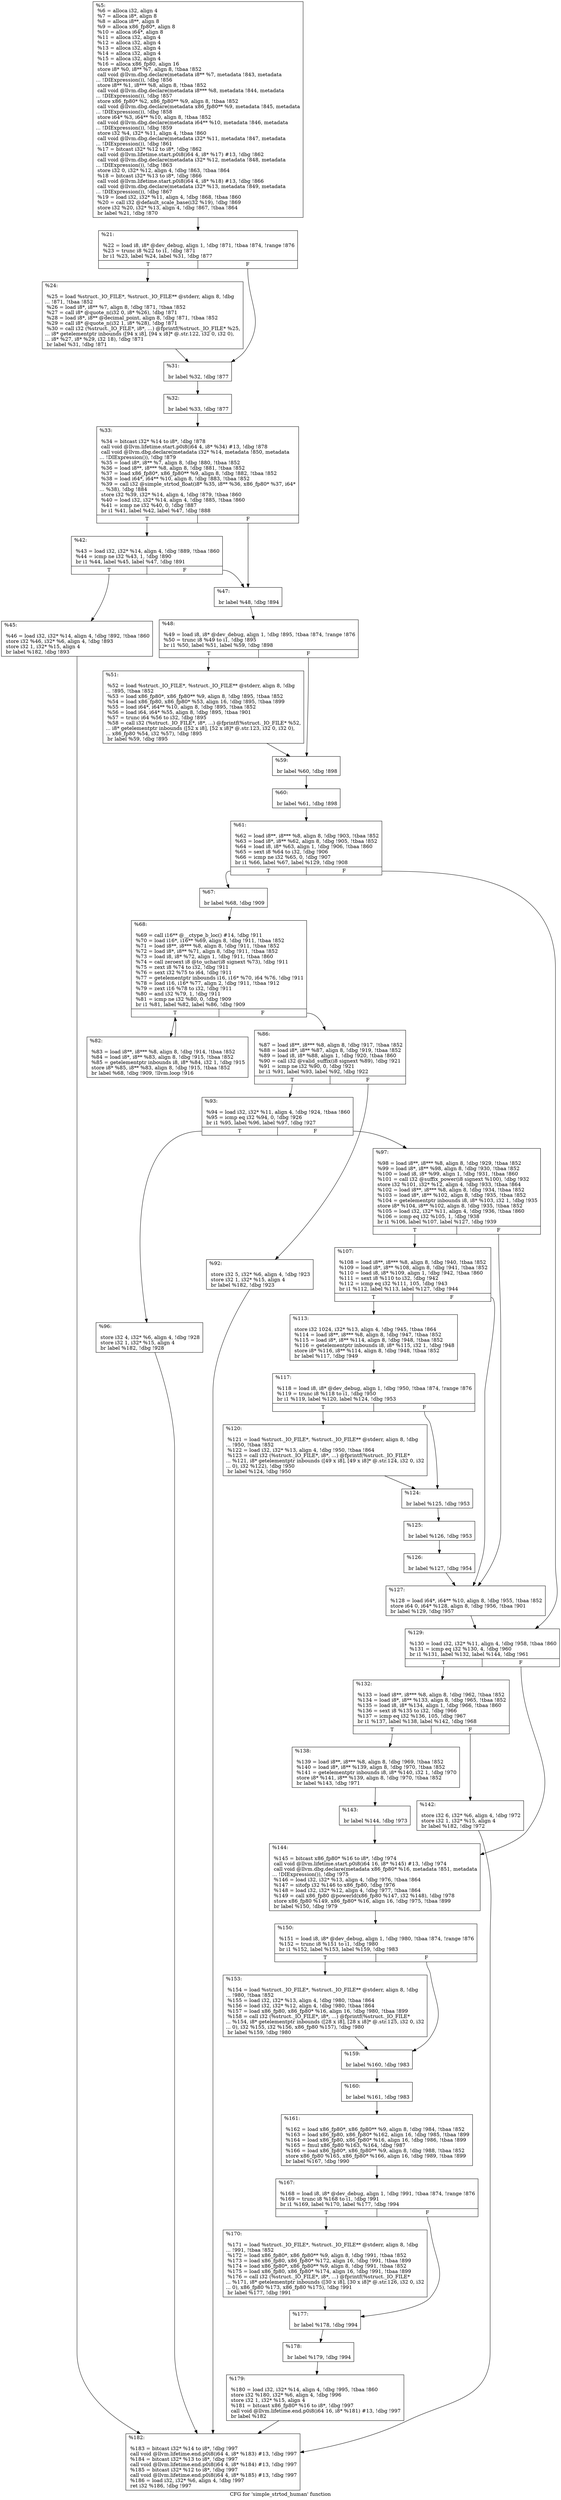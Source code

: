 digraph "CFG for 'simple_strtod_human' function" {
	label="CFG for 'simple_strtod_human' function";

	Node0xac6750 [shape=record,label="{%5:\l  %6 = alloca i32, align 4\l  %7 = alloca i8*, align 8\l  %8 = alloca i8**, align 8\l  %9 = alloca x86_fp80*, align 8\l  %10 = alloca i64*, align 8\l  %11 = alloca i32, align 4\l  %12 = alloca i32, align 4\l  %13 = alloca i32, align 4\l  %14 = alloca i32, align 4\l  %15 = alloca i32, align 4\l  %16 = alloca x86_fp80, align 16\l  store i8* %0, i8** %7, align 8, !tbaa !852\l  call void @llvm.dbg.declare(metadata i8** %7, metadata !843, metadata\l... !DIExpression()), !dbg !856\l  store i8** %1, i8*** %8, align 8, !tbaa !852\l  call void @llvm.dbg.declare(metadata i8*** %8, metadata !844, metadata\l... !DIExpression()), !dbg !857\l  store x86_fp80* %2, x86_fp80** %9, align 8, !tbaa !852\l  call void @llvm.dbg.declare(metadata x86_fp80** %9, metadata !845, metadata\l... !DIExpression()), !dbg !858\l  store i64* %3, i64** %10, align 8, !tbaa !852\l  call void @llvm.dbg.declare(metadata i64** %10, metadata !846, metadata\l... !DIExpression()), !dbg !859\l  store i32 %4, i32* %11, align 4, !tbaa !860\l  call void @llvm.dbg.declare(metadata i32* %11, metadata !847, metadata\l... !DIExpression()), !dbg !861\l  %17 = bitcast i32* %12 to i8*, !dbg !862\l  call void @llvm.lifetime.start.p0i8(i64 4, i8* %17) #13, !dbg !862\l  call void @llvm.dbg.declare(metadata i32* %12, metadata !848, metadata\l... !DIExpression()), !dbg !863\l  store i32 0, i32* %12, align 4, !dbg !863, !tbaa !864\l  %18 = bitcast i32* %13 to i8*, !dbg !866\l  call void @llvm.lifetime.start.p0i8(i64 4, i8* %18) #13, !dbg !866\l  call void @llvm.dbg.declare(metadata i32* %13, metadata !849, metadata\l... !DIExpression()), !dbg !867\l  %19 = load i32, i32* %11, align 4, !dbg !868, !tbaa !860\l  %20 = call i32 @default_scale_base(i32 %19), !dbg !869\l  store i32 %20, i32* %13, align 4, !dbg !867, !tbaa !864\l  br label %21, !dbg !870\l}"];
	Node0xac6750 -> Node0xac9aa0;
	Node0xac9aa0 [shape=record,label="{%21:\l\l  %22 = load i8, i8* @dev_debug, align 1, !dbg !871, !tbaa !874, !range !876\l  %23 = trunc i8 %22 to i1, !dbg !871\l  br i1 %23, label %24, label %31, !dbg !877\l|{<s0>T|<s1>F}}"];
	Node0xac9aa0:s0 -> Node0xac9af0;
	Node0xac9aa0:s1 -> Node0xac9b40;
	Node0xac9af0 [shape=record,label="{%24:\l\l  %25 = load %struct._IO_FILE*, %struct._IO_FILE** @stderr, align 8, !dbg\l... !871, !tbaa !852\l  %26 = load i8*, i8** %7, align 8, !dbg !871, !tbaa !852\l  %27 = call i8* @quote_n(i32 0, i8* %26), !dbg !871\l  %28 = load i8*, i8** @decimal_point, align 8, !dbg !871, !tbaa !852\l  %29 = call i8* @quote_n(i32 1, i8* %28), !dbg !871\l  %30 = call i32 (%struct._IO_FILE*, i8*, ...) @fprintf(%struct._IO_FILE* %25,\l... i8* getelementptr inbounds ([94 x i8], [94 x i8]* @.str.122, i32 0, i32 0),\l... i8* %27, i8* %29, i32 18), !dbg !871\l  br label %31, !dbg !871\l}"];
	Node0xac9af0 -> Node0xac9b40;
	Node0xac9b40 [shape=record,label="{%31:\l\l  br label %32, !dbg !877\l}"];
	Node0xac9b40 -> Node0xac9b90;
	Node0xac9b90 [shape=record,label="{%32:\l\l  br label %33, !dbg !877\l}"];
	Node0xac9b90 -> Node0xac9be0;
	Node0xac9be0 [shape=record,label="{%33:\l\l  %34 = bitcast i32* %14 to i8*, !dbg !878\l  call void @llvm.lifetime.start.p0i8(i64 4, i8* %34) #13, !dbg !878\l  call void @llvm.dbg.declare(metadata i32* %14, metadata !850, metadata\l... !DIExpression()), !dbg !879\l  %35 = load i8*, i8** %7, align 8, !dbg !880, !tbaa !852\l  %36 = load i8**, i8*** %8, align 8, !dbg !881, !tbaa !852\l  %37 = load x86_fp80*, x86_fp80** %9, align 8, !dbg !882, !tbaa !852\l  %38 = load i64*, i64** %10, align 8, !dbg !883, !tbaa !852\l  %39 = call i32 @simple_strtod_float(i8* %35, i8** %36, x86_fp80* %37, i64*\l... %38), !dbg !884\l  store i32 %39, i32* %14, align 4, !dbg !879, !tbaa !860\l  %40 = load i32, i32* %14, align 4, !dbg !885, !tbaa !860\l  %41 = icmp ne i32 %40, 0, !dbg !887\l  br i1 %41, label %42, label %47, !dbg !888\l|{<s0>T|<s1>F}}"];
	Node0xac9be0:s0 -> Node0xac9c30;
	Node0xac9be0:s1 -> Node0xac9cd0;
	Node0xac9c30 [shape=record,label="{%42:\l\l  %43 = load i32, i32* %14, align 4, !dbg !889, !tbaa !860\l  %44 = icmp ne i32 %43, 1, !dbg !890\l  br i1 %44, label %45, label %47, !dbg !891\l|{<s0>T|<s1>F}}"];
	Node0xac9c30:s0 -> Node0xac9c80;
	Node0xac9c30:s1 -> Node0xac9cd0;
	Node0xac9c80 [shape=record,label="{%45:\l\l  %46 = load i32, i32* %14, align 4, !dbg !892, !tbaa !860\l  store i32 %46, i32* %6, align 4, !dbg !893\l  store i32 1, i32* %15, align 4\l  br label %182, !dbg !893\l}"];
	Node0xac9c80 -> Node0xaca8b0;
	Node0xac9cd0 [shape=record,label="{%47:\l\l  br label %48, !dbg !894\l}"];
	Node0xac9cd0 -> Node0xac9d20;
	Node0xac9d20 [shape=record,label="{%48:\l\l  %49 = load i8, i8* @dev_debug, align 1, !dbg !895, !tbaa !874, !range !876\l  %50 = trunc i8 %49 to i1, !dbg !895\l  br i1 %50, label %51, label %59, !dbg !898\l|{<s0>T|<s1>F}}"];
	Node0xac9d20:s0 -> Node0xac9d70;
	Node0xac9d20:s1 -> Node0xac9dc0;
	Node0xac9d70 [shape=record,label="{%51:\l\l  %52 = load %struct._IO_FILE*, %struct._IO_FILE** @stderr, align 8, !dbg\l... !895, !tbaa !852\l  %53 = load x86_fp80*, x86_fp80** %9, align 8, !dbg !895, !tbaa !852\l  %54 = load x86_fp80, x86_fp80* %53, align 16, !dbg !895, !tbaa !899\l  %55 = load i64*, i64** %10, align 8, !dbg !895, !tbaa !852\l  %56 = load i64, i64* %55, align 8, !dbg !895, !tbaa !901\l  %57 = trunc i64 %56 to i32, !dbg !895\l  %58 = call i32 (%struct._IO_FILE*, i8*, ...) @fprintf(%struct._IO_FILE* %52,\l... i8* getelementptr inbounds ([52 x i8], [52 x i8]* @.str.123, i32 0, i32 0),\l... x86_fp80 %54, i32 %57), !dbg !895\l  br label %59, !dbg !895\l}"];
	Node0xac9d70 -> Node0xac9dc0;
	Node0xac9dc0 [shape=record,label="{%59:\l\l  br label %60, !dbg !898\l}"];
	Node0xac9dc0 -> Node0xac9e10;
	Node0xac9e10 [shape=record,label="{%60:\l\l  br label %61, !dbg !898\l}"];
	Node0xac9e10 -> Node0xac9e60;
	Node0xac9e60 [shape=record,label="{%61:\l\l  %62 = load i8**, i8*** %8, align 8, !dbg !903, !tbaa !852\l  %63 = load i8*, i8** %62, align 8, !dbg !905, !tbaa !852\l  %64 = load i8, i8* %63, align 1, !dbg !906, !tbaa !860\l  %65 = sext i8 %64 to i32, !dbg !906\l  %66 = icmp ne i32 %65, 0, !dbg !907\l  br i1 %66, label %67, label %129, !dbg !908\l|{<s0>T|<s1>F}}"];
	Node0xac9e60:s0 -> Node0xac9eb0;
	Node0xac9e60:s1 -> Node0xaca3b0;
	Node0xac9eb0 [shape=record,label="{%67:\l\l  br label %68, !dbg !909\l}"];
	Node0xac9eb0 -> Node0xac9f00;
	Node0xac9f00 [shape=record,label="{%68:\l\l  %69 = call i16** @__ctype_b_loc() #14, !dbg !911\l  %70 = load i16*, i16** %69, align 8, !dbg !911, !tbaa !852\l  %71 = load i8**, i8*** %8, align 8, !dbg !911, !tbaa !852\l  %72 = load i8*, i8** %71, align 8, !dbg !911, !tbaa !852\l  %73 = load i8, i8* %72, align 1, !dbg !911, !tbaa !860\l  %74 = call zeroext i8 @to_uchar(i8 signext %73), !dbg !911\l  %75 = zext i8 %74 to i32, !dbg !911\l  %76 = sext i32 %75 to i64, !dbg !911\l  %77 = getelementptr inbounds i16, i16* %70, i64 %76, !dbg !911\l  %78 = load i16, i16* %77, align 2, !dbg !911, !tbaa !912\l  %79 = zext i16 %78 to i32, !dbg !911\l  %80 = and i32 %79, 1, !dbg !911\l  %81 = icmp ne i32 %80, 0, !dbg !909\l  br i1 %81, label %82, label %86, !dbg !909\l|{<s0>T|<s1>F}}"];
	Node0xac9f00:s0 -> Node0xac9f50;
	Node0xac9f00:s1 -> Node0xac9fa0;
	Node0xac9f50 [shape=record,label="{%82:\l\l  %83 = load i8**, i8*** %8, align 8, !dbg !914, !tbaa !852\l  %84 = load i8*, i8** %83, align 8, !dbg !915, !tbaa !852\l  %85 = getelementptr inbounds i8, i8* %84, i32 1, !dbg !915\l  store i8* %85, i8** %83, align 8, !dbg !915, !tbaa !852\l  br label %68, !dbg !909, !llvm.loop !916\l}"];
	Node0xac9f50 -> Node0xac9f00;
	Node0xac9fa0 [shape=record,label="{%86:\l\l  %87 = load i8**, i8*** %8, align 8, !dbg !917, !tbaa !852\l  %88 = load i8*, i8** %87, align 8, !dbg !919, !tbaa !852\l  %89 = load i8, i8* %88, align 1, !dbg !920, !tbaa !860\l  %90 = call i32 @valid_suffix(i8 signext %89), !dbg !921\l  %91 = icmp ne i32 %90, 0, !dbg !921\l  br i1 %91, label %93, label %92, !dbg !922\l|{<s0>T|<s1>F}}"];
	Node0xac9fa0:s0 -> Node0xaca040;
	Node0xac9fa0:s1 -> Node0xac9ff0;
	Node0xac9ff0 [shape=record,label="{%92:\l\l  store i32 5, i32* %6, align 4, !dbg !923\l  store i32 1, i32* %15, align 4\l  br label %182, !dbg !923\l}"];
	Node0xac9ff0 -> Node0xaca8b0;
	Node0xaca040 [shape=record,label="{%93:\l\l  %94 = load i32, i32* %11, align 4, !dbg !924, !tbaa !860\l  %95 = icmp eq i32 %94, 0, !dbg !926\l  br i1 %95, label %96, label %97, !dbg !927\l|{<s0>T|<s1>F}}"];
	Node0xaca040:s0 -> Node0xaca090;
	Node0xaca040:s1 -> Node0xaca0e0;
	Node0xaca090 [shape=record,label="{%96:\l\l  store i32 4, i32* %6, align 4, !dbg !928\l  store i32 1, i32* %15, align 4\l  br label %182, !dbg !928\l}"];
	Node0xaca090 -> Node0xaca8b0;
	Node0xaca0e0 [shape=record,label="{%97:\l\l  %98 = load i8**, i8*** %8, align 8, !dbg !929, !tbaa !852\l  %99 = load i8*, i8** %98, align 8, !dbg !930, !tbaa !852\l  %100 = load i8, i8* %99, align 1, !dbg !931, !tbaa !860\l  %101 = call i32 @suffix_power(i8 signext %100), !dbg !932\l  store i32 %101, i32* %12, align 4, !dbg !933, !tbaa !864\l  %102 = load i8**, i8*** %8, align 8, !dbg !934, !tbaa !852\l  %103 = load i8*, i8** %102, align 8, !dbg !935, !tbaa !852\l  %104 = getelementptr inbounds i8, i8* %103, i32 1, !dbg !935\l  store i8* %104, i8** %102, align 8, !dbg !935, !tbaa !852\l  %105 = load i32, i32* %11, align 4, !dbg !936, !tbaa !860\l  %106 = icmp eq i32 %105, 1, !dbg !938\l  br i1 %106, label %107, label %127, !dbg !939\l|{<s0>T|<s1>F}}"];
	Node0xaca0e0:s0 -> Node0xaca130;
	Node0xaca0e0:s1 -> Node0xaca360;
	Node0xaca130 [shape=record,label="{%107:\l\l  %108 = load i8**, i8*** %8, align 8, !dbg !940, !tbaa !852\l  %109 = load i8*, i8** %108, align 8, !dbg !941, !tbaa !852\l  %110 = load i8, i8* %109, align 1, !dbg !942, !tbaa !860\l  %111 = sext i8 %110 to i32, !dbg !942\l  %112 = icmp eq i32 %111, 105, !dbg !943\l  br i1 %112, label %113, label %127, !dbg !944\l|{<s0>T|<s1>F}}"];
	Node0xaca130:s0 -> Node0xaca180;
	Node0xaca130:s1 -> Node0xaca360;
	Node0xaca180 [shape=record,label="{%113:\l\l  store i32 1024, i32* %13, align 4, !dbg !945, !tbaa !864\l  %114 = load i8**, i8*** %8, align 8, !dbg !947, !tbaa !852\l  %115 = load i8*, i8** %114, align 8, !dbg !948, !tbaa !852\l  %116 = getelementptr inbounds i8, i8* %115, i32 1, !dbg !948\l  store i8* %116, i8** %114, align 8, !dbg !948, !tbaa !852\l  br label %117, !dbg !949\l}"];
	Node0xaca180 -> Node0xaca1d0;
	Node0xaca1d0 [shape=record,label="{%117:\l\l  %118 = load i8, i8* @dev_debug, align 1, !dbg !950, !tbaa !874, !range !876\l  %119 = trunc i8 %118 to i1, !dbg !950\l  br i1 %119, label %120, label %124, !dbg !953\l|{<s0>T|<s1>F}}"];
	Node0xaca1d0:s0 -> Node0xaca220;
	Node0xaca1d0:s1 -> Node0xaca270;
	Node0xaca220 [shape=record,label="{%120:\l\l  %121 = load %struct._IO_FILE*, %struct._IO_FILE** @stderr, align 8, !dbg\l... !950, !tbaa !852\l  %122 = load i32, i32* %13, align 4, !dbg !950, !tbaa !864\l  %123 = call i32 (%struct._IO_FILE*, i8*, ...) @fprintf(%struct._IO_FILE*\l... %121, i8* getelementptr inbounds ([49 x i8], [49 x i8]* @.str.124, i32 0, i32\l... 0), i32 %122), !dbg !950\l  br label %124, !dbg !950\l}"];
	Node0xaca220 -> Node0xaca270;
	Node0xaca270 [shape=record,label="{%124:\l\l  br label %125, !dbg !953\l}"];
	Node0xaca270 -> Node0xaca2c0;
	Node0xaca2c0 [shape=record,label="{%125:\l\l  br label %126, !dbg !953\l}"];
	Node0xaca2c0 -> Node0xaca310;
	Node0xaca310 [shape=record,label="{%126:\l\l  br label %127, !dbg !954\l}"];
	Node0xaca310 -> Node0xaca360;
	Node0xaca360 [shape=record,label="{%127:\l\l  %128 = load i64*, i64** %10, align 8, !dbg !955, !tbaa !852\l  store i64 0, i64* %128, align 8, !dbg !956, !tbaa !901\l  br label %129, !dbg !957\l}"];
	Node0xaca360 -> Node0xaca3b0;
	Node0xaca3b0 [shape=record,label="{%129:\l\l  %130 = load i32, i32* %11, align 4, !dbg !958, !tbaa !860\l  %131 = icmp eq i32 %130, 4, !dbg !960\l  br i1 %131, label %132, label %144, !dbg !961\l|{<s0>T|<s1>F}}"];
	Node0xaca3b0:s0 -> Node0xaca400;
	Node0xaca3b0:s1 -> Node0xaca540;
	Node0xaca400 [shape=record,label="{%132:\l\l  %133 = load i8**, i8*** %8, align 8, !dbg !962, !tbaa !852\l  %134 = load i8*, i8** %133, align 8, !dbg !965, !tbaa !852\l  %135 = load i8, i8* %134, align 1, !dbg !966, !tbaa !860\l  %136 = sext i8 %135 to i32, !dbg !966\l  %137 = icmp eq i32 %136, 105, !dbg !967\l  br i1 %137, label %138, label %142, !dbg !968\l|{<s0>T|<s1>F}}"];
	Node0xaca400:s0 -> Node0xaca450;
	Node0xaca400:s1 -> Node0xaca4a0;
	Node0xaca450 [shape=record,label="{%138:\l\l  %139 = load i8**, i8*** %8, align 8, !dbg !969, !tbaa !852\l  %140 = load i8*, i8** %139, align 8, !dbg !970, !tbaa !852\l  %141 = getelementptr inbounds i8, i8* %140, i32 1, !dbg !970\l  store i8* %141, i8** %139, align 8, !dbg !970, !tbaa !852\l  br label %143, !dbg !971\l}"];
	Node0xaca450 -> Node0xaca4f0;
	Node0xaca4a0 [shape=record,label="{%142:\l\l  store i32 6, i32* %6, align 4, !dbg !972\l  store i32 1, i32* %15, align 4\l  br label %182, !dbg !972\l}"];
	Node0xaca4a0 -> Node0xaca8b0;
	Node0xaca4f0 [shape=record,label="{%143:\l\l  br label %144, !dbg !973\l}"];
	Node0xaca4f0 -> Node0xaca540;
	Node0xaca540 [shape=record,label="{%144:\l\l  %145 = bitcast x86_fp80* %16 to i8*, !dbg !974\l  call void @llvm.lifetime.start.p0i8(i64 16, i8* %145) #13, !dbg !974\l  call void @llvm.dbg.declare(metadata x86_fp80* %16, metadata !851, metadata\l... !DIExpression()), !dbg !975\l  %146 = load i32, i32* %13, align 4, !dbg !976, !tbaa !864\l  %147 = sitofp i32 %146 to x86_fp80, !dbg !976\l  %148 = load i32, i32* %12, align 4, !dbg !977, !tbaa !864\l  %149 = call x86_fp80 @powerld(x86_fp80 %147, i32 %148), !dbg !978\l  store x86_fp80 %149, x86_fp80* %16, align 16, !dbg !975, !tbaa !899\l  br label %150, !dbg !979\l}"];
	Node0xaca540 -> Node0xaca590;
	Node0xaca590 [shape=record,label="{%150:\l\l  %151 = load i8, i8* @dev_debug, align 1, !dbg !980, !tbaa !874, !range !876\l  %152 = trunc i8 %151 to i1, !dbg !980\l  br i1 %152, label %153, label %159, !dbg !983\l|{<s0>T|<s1>F}}"];
	Node0xaca590:s0 -> Node0xaca5e0;
	Node0xaca590:s1 -> Node0xaca630;
	Node0xaca5e0 [shape=record,label="{%153:\l\l  %154 = load %struct._IO_FILE*, %struct._IO_FILE** @stderr, align 8, !dbg\l... !980, !tbaa !852\l  %155 = load i32, i32* %13, align 4, !dbg !980, !tbaa !864\l  %156 = load i32, i32* %12, align 4, !dbg !980, !tbaa !864\l  %157 = load x86_fp80, x86_fp80* %16, align 16, !dbg !980, !tbaa !899\l  %158 = call i32 (%struct._IO_FILE*, i8*, ...) @fprintf(%struct._IO_FILE*\l... %154, i8* getelementptr inbounds ([28 x i8], [28 x i8]* @.str.125, i32 0, i32\l... 0), i32 %155, i32 %156, x86_fp80 %157), !dbg !980\l  br label %159, !dbg !980\l}"];
	Node0xaca5e0 -> Node0xaca630;
	Node0xaca630 [shape=record,label="{%159:\l\l  br label %160, !dbg !983\l}"];
	Node0xaca630 -> Node0xaca680;
	Node0xaca680 [shape=record,label="{%160:\l\l  br label %161, !dbg !983\l}"];
	Node0xaca680 -> Node0xaca6d0;
	Node0xaca6d0 [shape=record,label="{%161:\l\l  %162 = load x86_fp80*, x86_fp80** %9, align 8, !dbg !984, !tbaa !852\l  %163 = load x86_fp80, x86_fp80* %162, align 16, !dbg !985, !tbaa !899\l  %164 = load x86_fp80, x86_fp80* %16, align 16, !dbg !986, !tbaa !899\l  %165 = fmul x86_fp80 %163, %164, !dbg !987\l  %166 = load x86_fp80*, x86_fp80** %9, align 8, !dbg !988, !tbaa !852\l  store x86_fp80 %165, x86_fp80* %166, align 16, !dbg !989, !tbaa !899\l  br label %167, !dbg !990\l}"];
	Node0xaca6d0 -> Node0xaca720;
	Node0xaca720 [shape=record,label="{%167:\l\l  %168 = load i8, i8* @dev_debug, align 1, !dbg !991, !tbaa !874, !range !876\l  %169 = trunc i8 %168 to i1, !dbg !991\l  br i1 %169, label %170, label %177, !dbg !994\l|{<s0>T|<s1>F}}"];
	Node0xaca720:s0 -> Node0xaca770;
	Node0xaca720:s1 -> Node0xaca7c0;
	Node0xaca770 [shape=record,label="{%170:\l\l  %171 = load %struct._IO_FILE*, %struct._IO_FILE** @stderr, align 8, !dbg\l... !991, !tbaa !852\l  %172 = load x86_fp80*, x86_fp80** %9, align 8, !dbg !991, !tbaa !852\l  %173 = load x86_fp80, x86_fp80* %172, align 16, !dbg !991, !tbaa !899\l  %174 = load x86_fp80*, x86_fp80** %9, align 8, !dbg !991, !tbaa !852\l  %175 = load x86_fp80, x86_fp80* %174, align 16, !dbg !991, !tbaa !899\l  %176 = call i32 (%struct._IO_FILE*, i8*, ...) @fprintf(%struct._IO_FILE*\l... %171, i8* getelementptr inbounds ([30 x i8], [30 x i8]* @.str.126, i32 0, i32\l... 0), x86_fp80 %173, x86_fp80 %175), !dbg !991\l  br label %177, !dbg !991\l}"];
	Node0xaca770 -> Node0xaca7c0;
	Node0xaca7c0 [shape=record,label="{%177:\l\l  br label %178, !dbg !994\l}"];
	Node0xaca7c0 -> Node0xaca810;
	Node0xaca810 [shape=record,label="{%178:\l\l  br label %179, !dbg !994\l}"];
	Node0xaca810 -> Node0xaca860;
	Node0xaca860 [shape=record,label="{%179:\l\l  %180 = load i32, i32* %14, align 4, !dbg !995, !tbaa !860\l  store i32 %180, i32* %6, align 4, !dbg !996\l  store i32 1, i32* %15, align 4\l  %181 = bitcast x86_fp80* %16 to i8*, !dbg !997\l  call void @llvm.lifetime.end.p0i8(i64 16, i8* %181) #13, !dbg !997\l  br label %182\l}"];
	Node0xaca860 -> Node0xaca8b0;
	Node0xaca8b0 [shape=record,label="{%182:\l\l  %183 = bitcast i32* %14 to i8*, !dbg !997\l  call void @llvm.lifetime.end.p0i8(i64 4, i8* %183) #13, !dbg !997\l  %184 = bitcast i32* %13 to i8*, !dbg !997\l  call void @llvm.lifetime.end.p0i8(i64 4, i8* %184) #13, !dbg !997\l  %185 = bitcast i32* %12 to i8*, !dbg !997\l  call void @llvm.lifetime.end.p0i8(i64 4, i8* %185) #13, !dbg !997\l  %186 = load i32, i32* %6, align 4, !dbg !997\l  ret i32 %186, !dbg !997\l}"];
}
